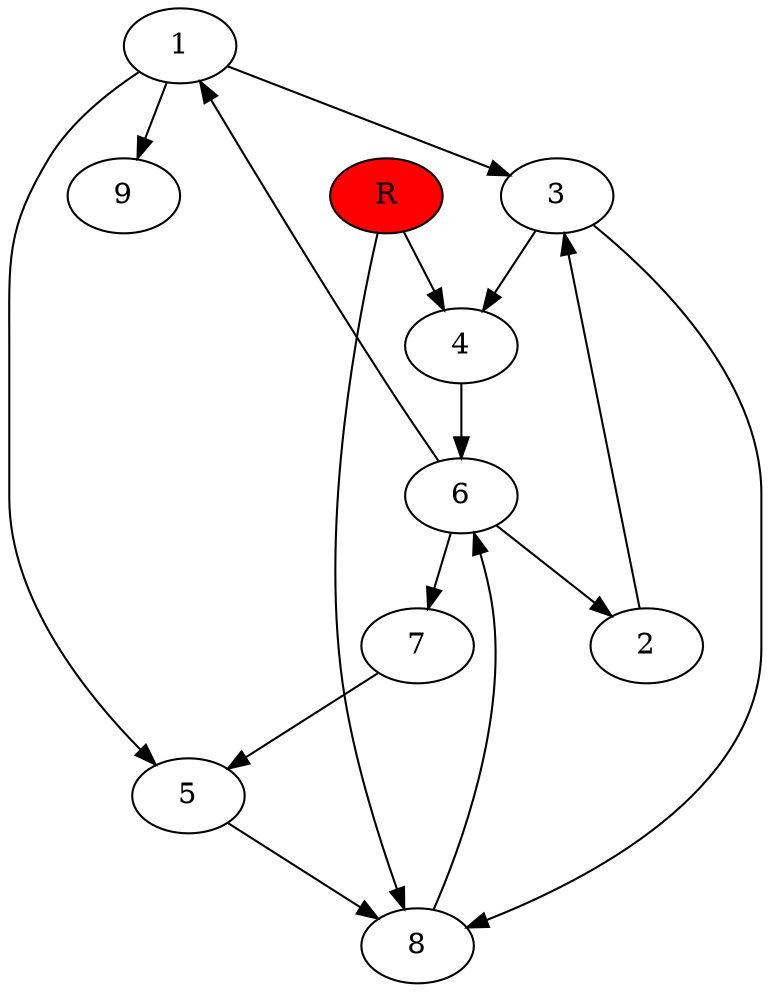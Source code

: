 digraph prb46019 {
	1
	2
	3
	4
	5
	6
	7
	8
	R [fillcolor="#ff0000" style=filled]
	1 -> 3
	1 -> 5
	1 -> 9
	2 -> 3
	3 -> 4
	3 -> 8
	4 -> 6
	5 -> 8
	6 -> 1
	6 -> 2
	6 -> 7
	7 -> 5
	8 -> 6
	R -> 4
	R -> 8
}
